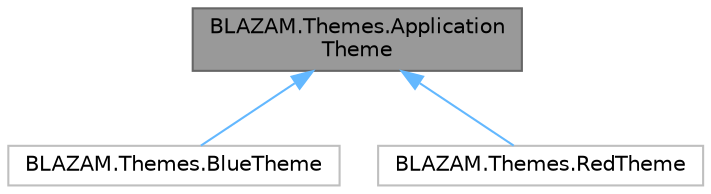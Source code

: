 digraph "BLAZAM.Themes.ApplicationTheme"
{
 // LATEX_PDF_SIZE
  bgcolor="transparent";
  edge [fontname=Helvetica,fontsize=10,labelfontname=Helvetica,labelfontsize=10];
  node [fontname=Helvetica,fontsize=10,shape=box,height=0.2,width=0.4];
  Node1 [id="Node000001",label="BLAZAM.Themes.Application\lTheme",height=0.2,width=0.4,color="gray40", fillcolor="grey60", style="filled", fontcolor="black",tooltip=" "];
  Node1 -> Node2 [id="edge3_Node000001_Node000002",dir="back",color="steelblue1",style="solid",tooltip=" "];
  Node2 [id="Node000002",label="BLAZAM.Themes.BlueTheme",height=0.2,width=0.4,color="grey75", fillcolor="white", style="filled",URL="$class_b_l_a_z_a_m_1_1_themes_1_1_blue_theme.html",tooltip=" "];
  Node1 -> Node3 [id="edge4_Node000001_Node000003",dir="back",color="steelblue1",style="solid",tooltip=" "];
  Node3 [id="Node000003",label="BLAZAM.Themes.RedTheme",height=0.2,width=0.4,color="grey75", fillcolor="white", style="filled",URL="$class_b_l_a_z_a_m_1_1_themes_1_1_red_theme.html",tooltip=" "];
}
